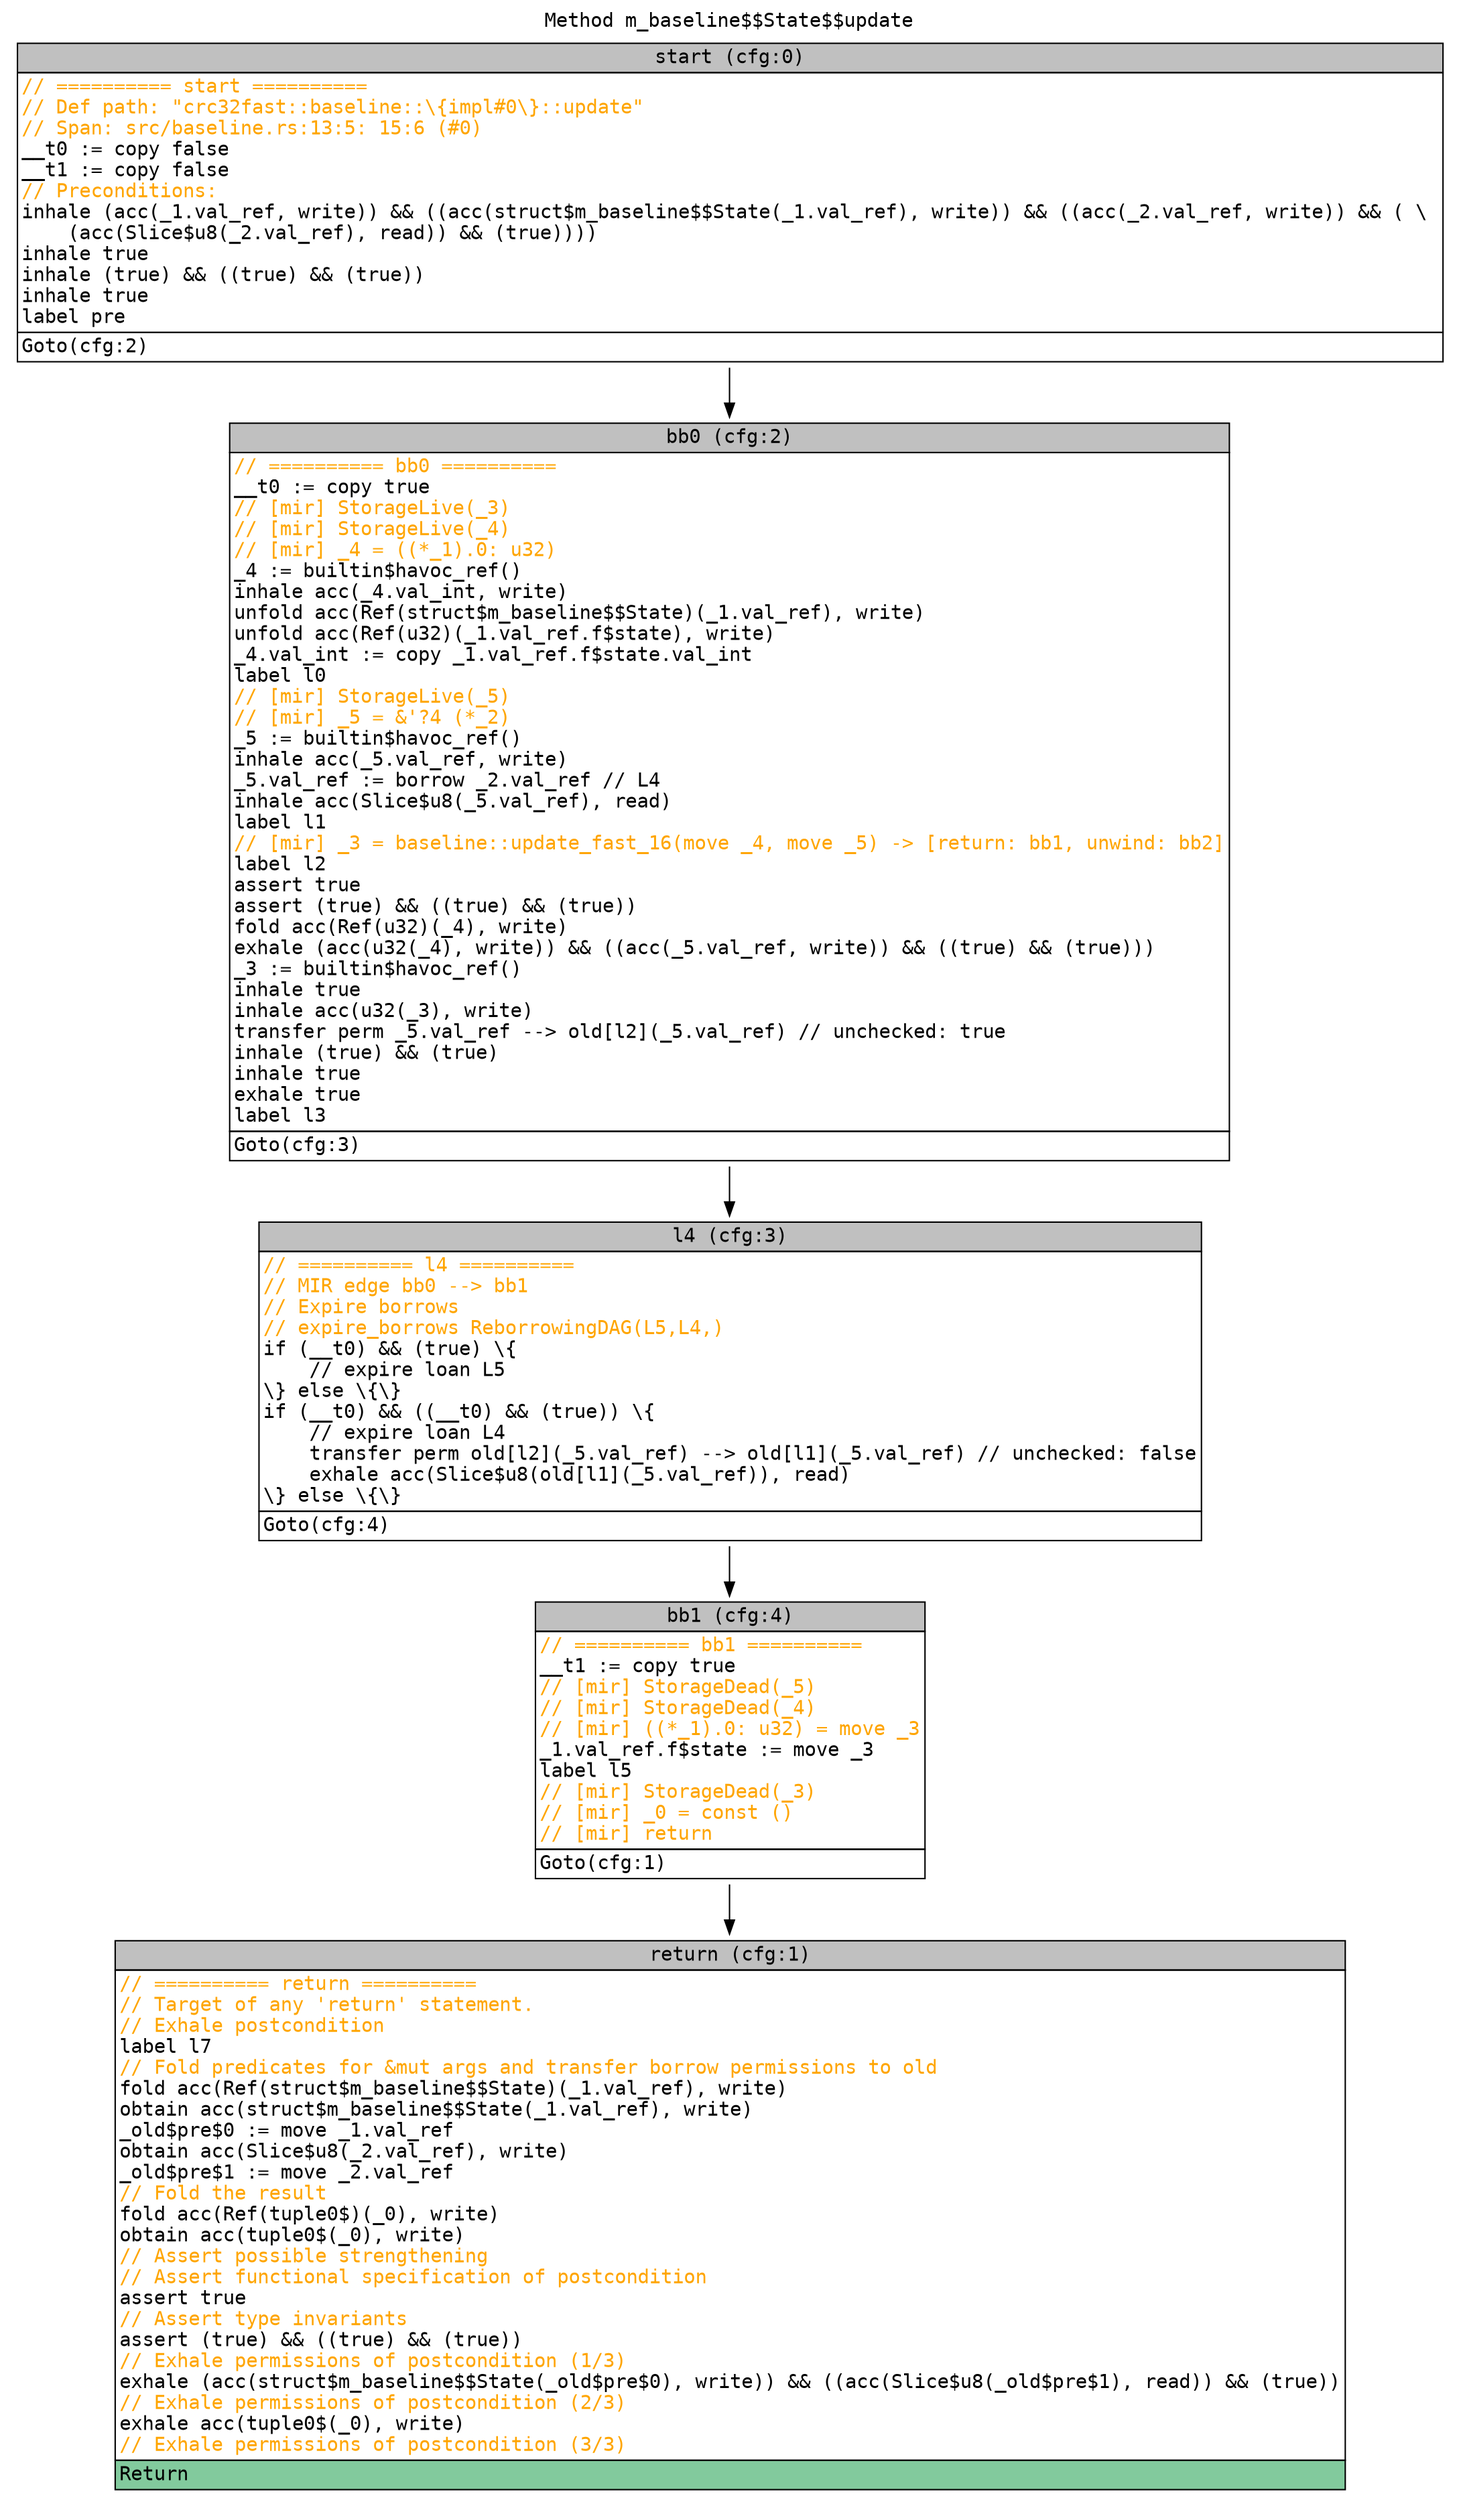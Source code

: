 digraph CFG {
graph [fontname=monospace];
node [fontname=monospace];
edge [fontname=monospace];
labelloc="t";
label="Method m_baseline$$State$$update";
"block_start" [shape=none,label=<<table border="0" cellborder="1" cellspacing="0"><tr><td bgcolor="gray" align="center">start (cfg:0)</td></tr><tr><td align="left" balign="left"><font color="orange">// ========== start ==========</font><br/><font color="orange">// Def path: "crc32fast::baseline::\{impl#0\}::update"</font><br/><font color="orange">// Span: src/baseline.rs:13:5: 15:6 (#0)</font><br/>__t0 := copy false<br/>__t1 := copy false<br/><font color="orange">// Preconditions:</font><br/>inhale (acc(_1.val_ref, write)) &amp;&amp; ((acc(struct$m_baseline$$State(_1.val_ref), write)) &amp;&amp; ((acc(_2.val_ref, write)) &amp;&amp; ( \ <br/>    (acc(Slice$u8(_2.val_ref), read)) &amp;&amp; (true))))<br/>inhale true<br/>inhale (true) &amp;&amp; ((true) &amp;&amp; (true))<br/>inhale true<br/>label pre</td></tr><tr><td align="left">Goto(cfg:2)<br/></td></tr></table>>];
"block_return" [shape=none,label=<<table border="0" cellborder="1" cellspacing="0"><tr><td bgcolor="gray" align="center">return (cfg:1)</td></tr><tr><td align="left" balign="left"><font color="orange">// ========== return ==========</font><br/><font color="orange">// Target of any 'return' statement.</font><br/><font color="orange">// Exhale postcondition</font><br/>label l7<br/><font color="orange">// Fold predicates for &amp;mut args and transfer borrow permissions to old</font><br/>fold acc(Ref(struct$m_baseline$$State)(_1.val_ref), write)<br/>obtain acc(struct$m_baseline$$State(_1.val_ref), write)<br/>_old$pre$0 := move _1.val_ref<br/>obtain acc(Slice$u8(_2.val_ref), write)<br/>_old$pre$1 := move _2.val_ref<br/><font color="orange">// Fold the result</font><br/>fold acc(Ref(tuple0$)(_0), write)<br/>obtain acc(tuple0$(_0), write)<br/><font color="orange">// Assert possible strengthening</font><br/><font color="orange">// Assert functional specification of postcondition</font><br/>assert true<br/><font color="orange">// Assert type invariants</font><br/>assert (true) &amp;&amp; ((true) &amp;&amp; (true))<br/><font color="orange">// Exhale permissions of postcondition (1/3)</font><br/>exhale (acc(struct$m_baseline$$State(_old$pre$0), write)) &amp;&amp; ((acc(Slice$u8(_old$pre$1), read)) &amp;&amp; (true))<br/><font color="orange">// Exhale permissions of postcondition (2/3)</font><br/>exhale acc(tuple0$(_0), write)<br/><font color="orange">// Exhale permissions of postcondition (3/3)</font></td></tr><tr><td align="left" bgcolor="#82CA9D">Return<br/></td></tr></table>>];
"block_bb0" [shape=none,label=<<table border="0" cellborder="1" cellspacing="0"><tr><td bgcolor="gray" align="center">bb0 (cfg:2)</td></tr><tr><td align="left" balign="left"><font color="orange">// ========== bb0 ==========</font><br/>__t0 := copy true<br/><font color="orange">// [mir] StorageLive(_3)</font><br/><font color="orange">// [mir] StorageLive(_4)</font><br/><font color="orange">// [mir] _4 = ((*_1).0: u32)</font><br/>_4 := builtin$havoc_ref()<br/>inhale acc(_4.val_int, write)<br/>unfold acc(Ref(struct$m_baseline$$State)(_1.val_ref), write)<br/>unfold acc(Ref(u32)(_1.val_ref.f$state), write)<br/>_4.val_int := copy _1.val_ref.f$state.val_int<br/>label l0<br/><font color="orange">// [mir] StorageLive(_5)</font><br/><font color="orange">// [mir] _5 = &amp;'?4 (*_2)</font><br/>_5 := builtin$havoc_ref()<br/>inhale acc(_5.val_ref, write)<br/>_5.val_ref := borrow _2.val_ref // L4<br/>inhale acc(Slice$u8(_5.val_ref), read)<br/>label l1<br/><font color="orange">// [mir] _3 = baseline::update_fast_16(move _4, move _5) -&gt; [return: bb1, unwind: bb2]</font><br/>label l2<br/>assert true<br/>assert (true) &amp;&amp; ((true) &amp;&amp; (true))<br/>fold acc(Ref(u32)(_4), write)<br/>exhale (acc(u32(_4), write)) &amp;&amp; ((acc(_5.val_ref, write)) &amp;&amp; ((true) &amp;&amp; (true)))<br/>_3 := builtin$havoc_ref()<br/>inhale true<br/>inhale acc(u32(_3), write)<br/>transfer perm _5.val_ref --&gt; old[l2](_5.val_ref) // unchecked: true<br/>inhale (true) &amp;&amp; (true)<br/>inhale true<br/>exhale true<br/>label l3</td></tr><tr><td align="left">Goto(cfg:3)<br/></td></tr></table>>];
"block_l4" [shape=none,label=<<table border="0" cellborder="1" cellspacing="0"><tr><td bgcolor="gray" align="center">l4 (cfg:3)</td></tr><tr><td align="left" balign="left"><font color="orange">// ========== l4 ==========</font><br/><font color="orange">// MIR edge bb0 --&gt; bb1</font><br/><font color="orange">// Expire borrows</font><br/><font color="orange">// expire_borrows ReborrowingDAG(L5,L4,)</font><br/>if (__t0) &amp;&amp; (true) \{<br/>    // expire loan L5<br/>\} else \{\}<br/>if (__t0) &amp;&amp; ((__t0) &amp;&amp; (true)) \{<br/>    // expire loan L4<br/>    transfer perm old[l2](_5.val_ref) --&gt; old[l1](_5.val_ref) // unchecked: false<br/>    exhale acc(Slice$u8(old[l1](_5.val_ref)), read)<br/>\} else \{\}</td></tr><tr><td align="left">Goto(cfg:4)<br/></td></tr></table>>];
"block_bb1" [shape=none,label=<<table border="0" cellborder="1" cellspacing="0"><tr><td bgcolor="gray" align="center">bb1 (cfg:4)</td></tr><tr><td align="left" balign="left"><font color="orange">// ========== bb1 ==========</font><br/>__t1 := copy true<br/><font color="orange">// [mir] StorageDead(_5)</font><br/><font color="orange">// [mir] StorageDead(_4)</font><br/><font color="orange">// [mir] ((*_1).0: u32) = move _3</font><br/>_1.val_ref.f$state := move _3<br/>label l5<br/><font color="orange">// [mir] StorageDead(_3)</font><br/><font color="orange">// [mir] _0 = const ()</font><br/><font color="orange">// [mir] return</font></td></tr><tr><td align="left">Goto(cfg:1)<br/></td></tr></table>>];
"block_start" -> "block_bb0";
"block_bb0" -> "block_l4";
"block_l4" -> "block_bb1";
"block_bb1" -> "block_return";
}
